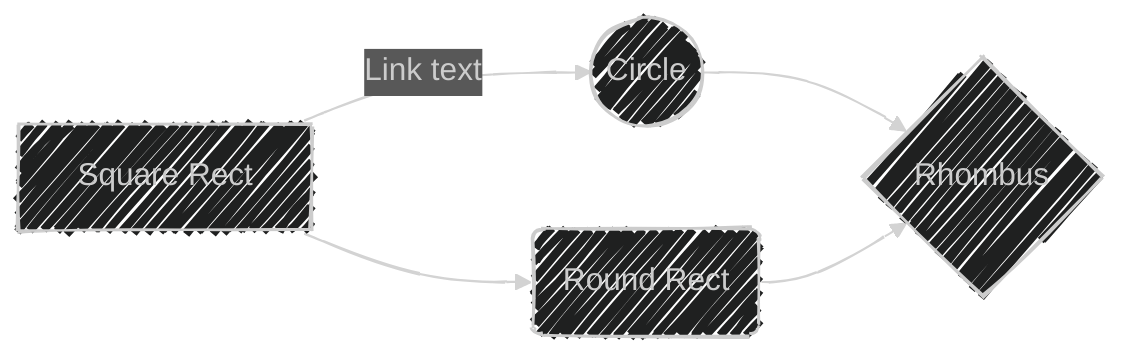 ---
config:
    look: handDrawn
    theme: dark
---
graph LR
    A[Square Rect] -- Link text --> B((Circle))
    A --> C(Round Rect)
    B --> D{Rhombus}
    C --> D